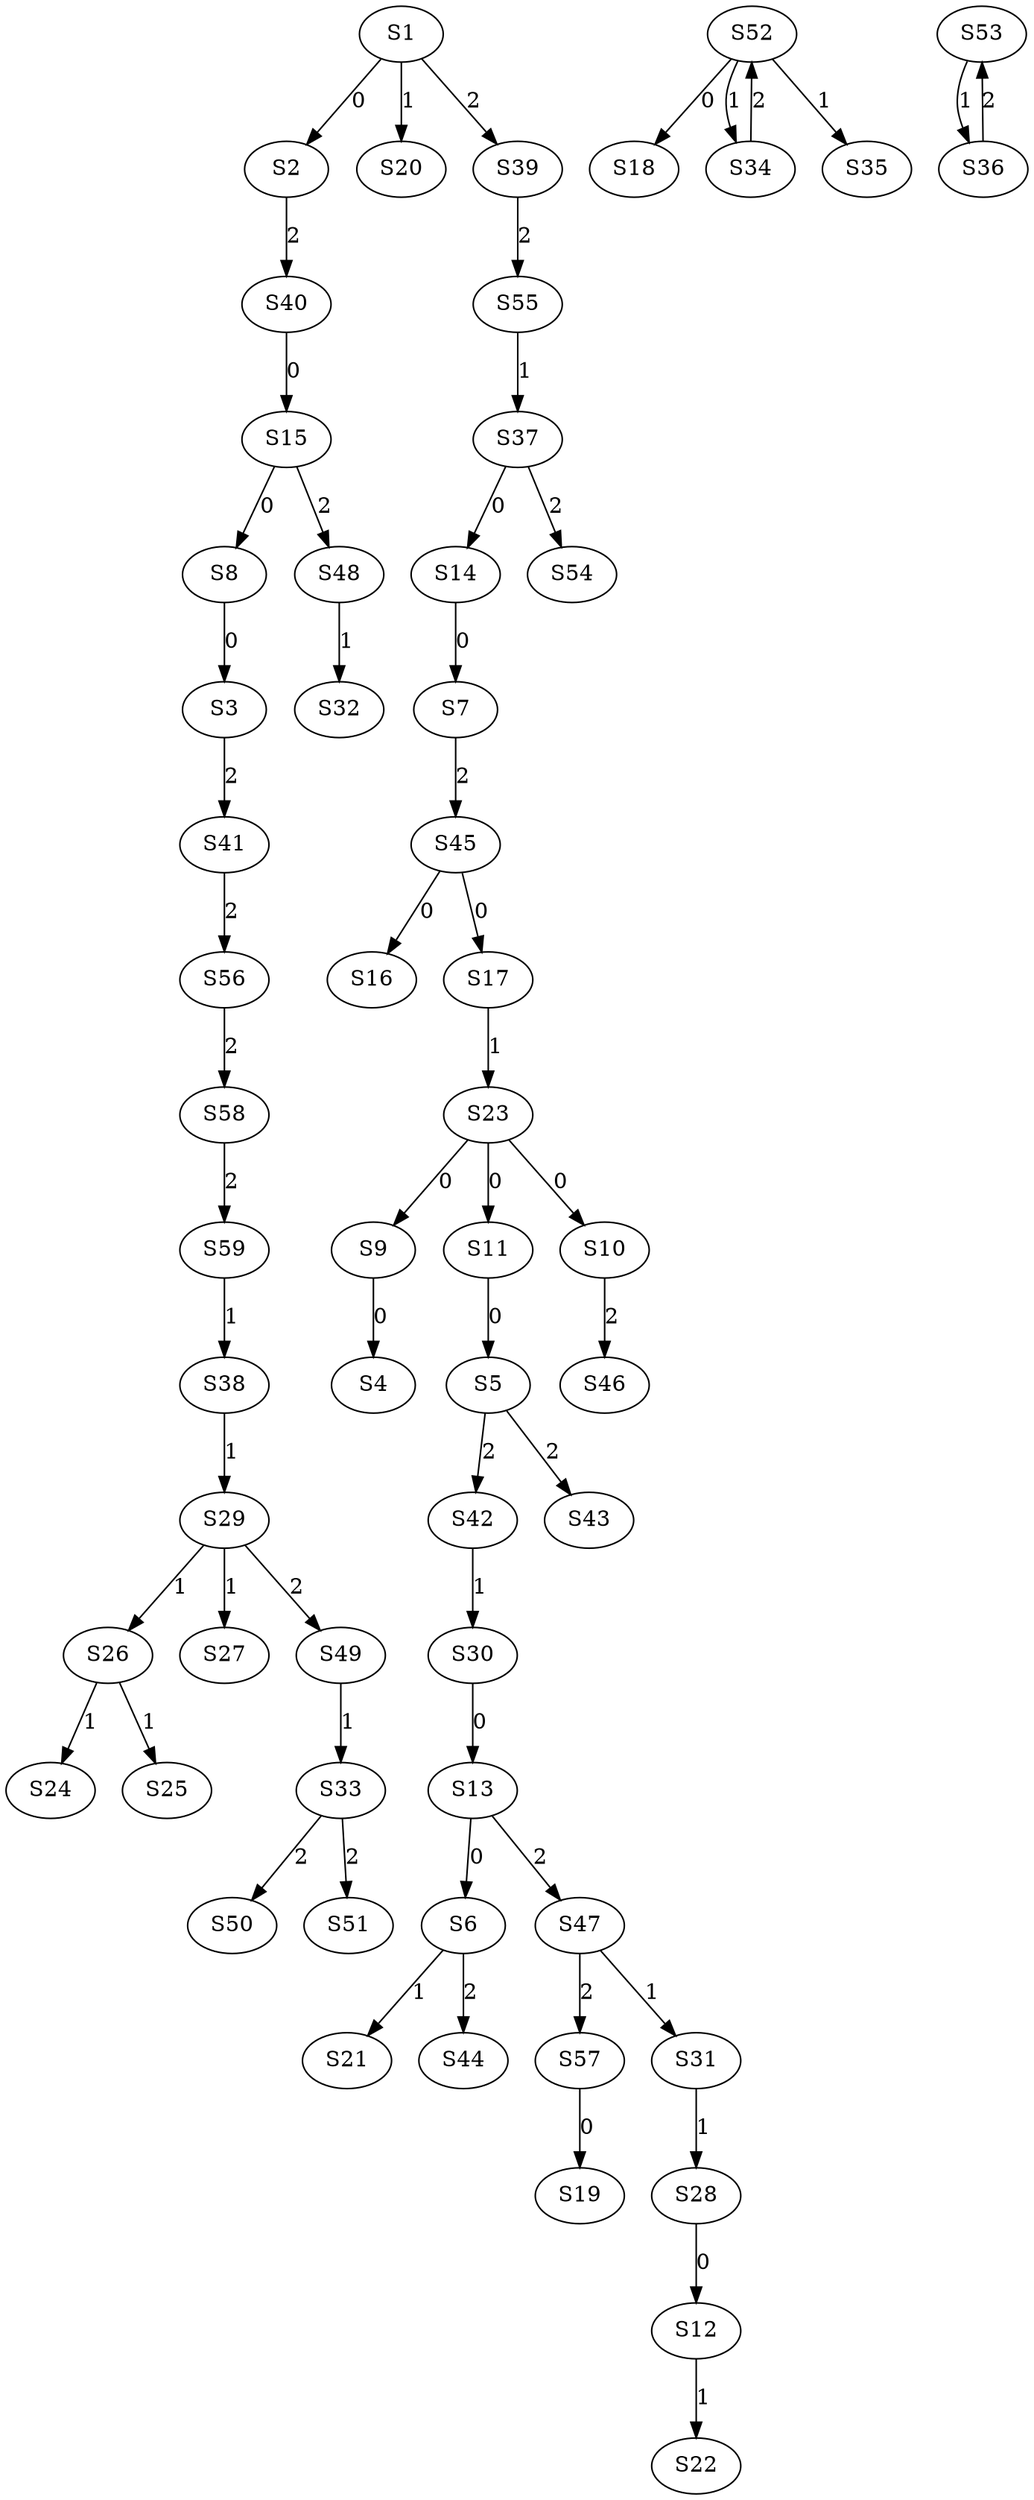 strict digraph {
	S1 -> S2 [ label = 0 ];
	S8 -> S3 [ label = 0 ];
	S9 -> S4 [ label = 0 ];
	S11 -> S5 [ label = 0 ];
	S13 -> S6 [ label = 0 ];
	S14 -> S7 [ label = 0 ];
	S15 -> S8 [ label = 0 ];
	S23 -> S9 [ label = 0 ];
	S23 -> S10 [ label = 0 ];
	S23 -> S11 [ label = 0 ];
	S28 -> S12 [ label = 0 ];
	S30 -> S13 [ label = 0 ];
	S37 -> S14 [ label = 0 ];
	S40 -> S15 [ label = 0 ];
	S45 -> S16 [ label = 0 ];
	S45 -> S17 [ label = 0 ];
	S52 -> S18 [ label = 0 ];
	S57 -> S19 [ label = 0 ];
	S1 -> S20 [ label = 1 ];
	S6 -> S21 [ label = 1 ];
	S12 -> S22 [ label = 1 ];
	S17 -> S23 [ label = 1 ];
	S26 -> S24 [ label = 1 ];
	S26 -> S25 [ label = 1 ];
	S29 -> S26 [ label = 1 ];
	S29 -> S27 [ label = 1 ];
	S31 -> S28 [ label = 1 ];
	S38 -> S29 [ label = 1 ];
	S42 -> S30 [ label = 1 ];
	S47 -> S31 [ label = 1 ];
	S48 -> S32 [ label = 1 ];
	S49 -> S33 [ label = 1 ];
	S52 -> S34 [ label = 1 ];
	S52 -> S35 [ label = 1 ];
	S53 -> S36 [ label = 1 ];
	S55 -> S37 [ label = 1 ];
	S59 -> S38 [ label = 1 ];
	S1 -> S39 [ label = 2 ];
	S2 -> S40 [ label = 2 ];
	S3 -> S41 [ label = 2 ];
	S5 -> S42 [ label = 2 ];
	S5 -> S43 [ label = 2 ];
	S6 -> S44 [ label = 2 ];
	S7 -> S45 [ label = 2 ];
	S10 -> S46 [ label = 2 ];
	S13 -> S47 [ label = 2 ];
	S15 -> S48 [ label = 2 ];
	S29 -> S49 [ label = 2 ];
	S33 -> S50 [ label = 2 ];
	S33 -> S51 [ label = 2 ];
	S34 -> S52 [ label = 2 ];
	S36 -> S53 [ label = 2 ];
	S37 -> S54 [ label = 2 ];
	S39 -> S55 [ label = 2 ];
	S41 -> S56 [ label = 2 ];
	S47 -> S57 [ label = 2 ];
	S56 -> S58 [ label = 2 ];
	S58 -> S59 [ label = 2 ];
}